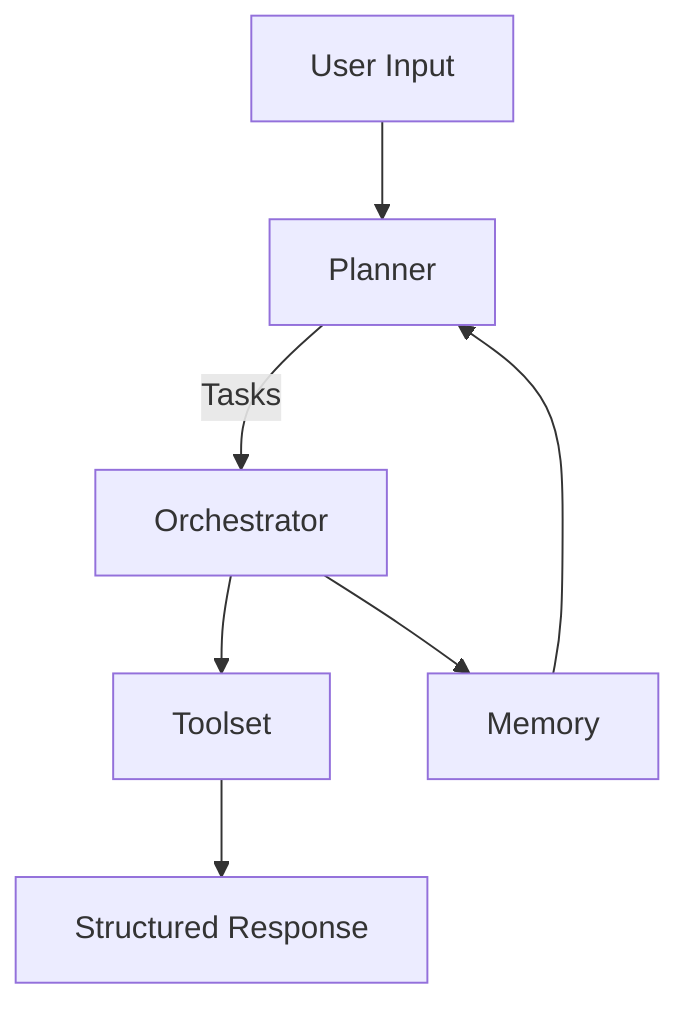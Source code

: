 graph TD
    Input[User Input] --> Planner
    Planner -->|Tasks| Orchestrator
    Orchestrator --> Toolset
    Orchestrator --> Memory
    Toolset --> Output[Structured Response]
    Memory --> Planner
